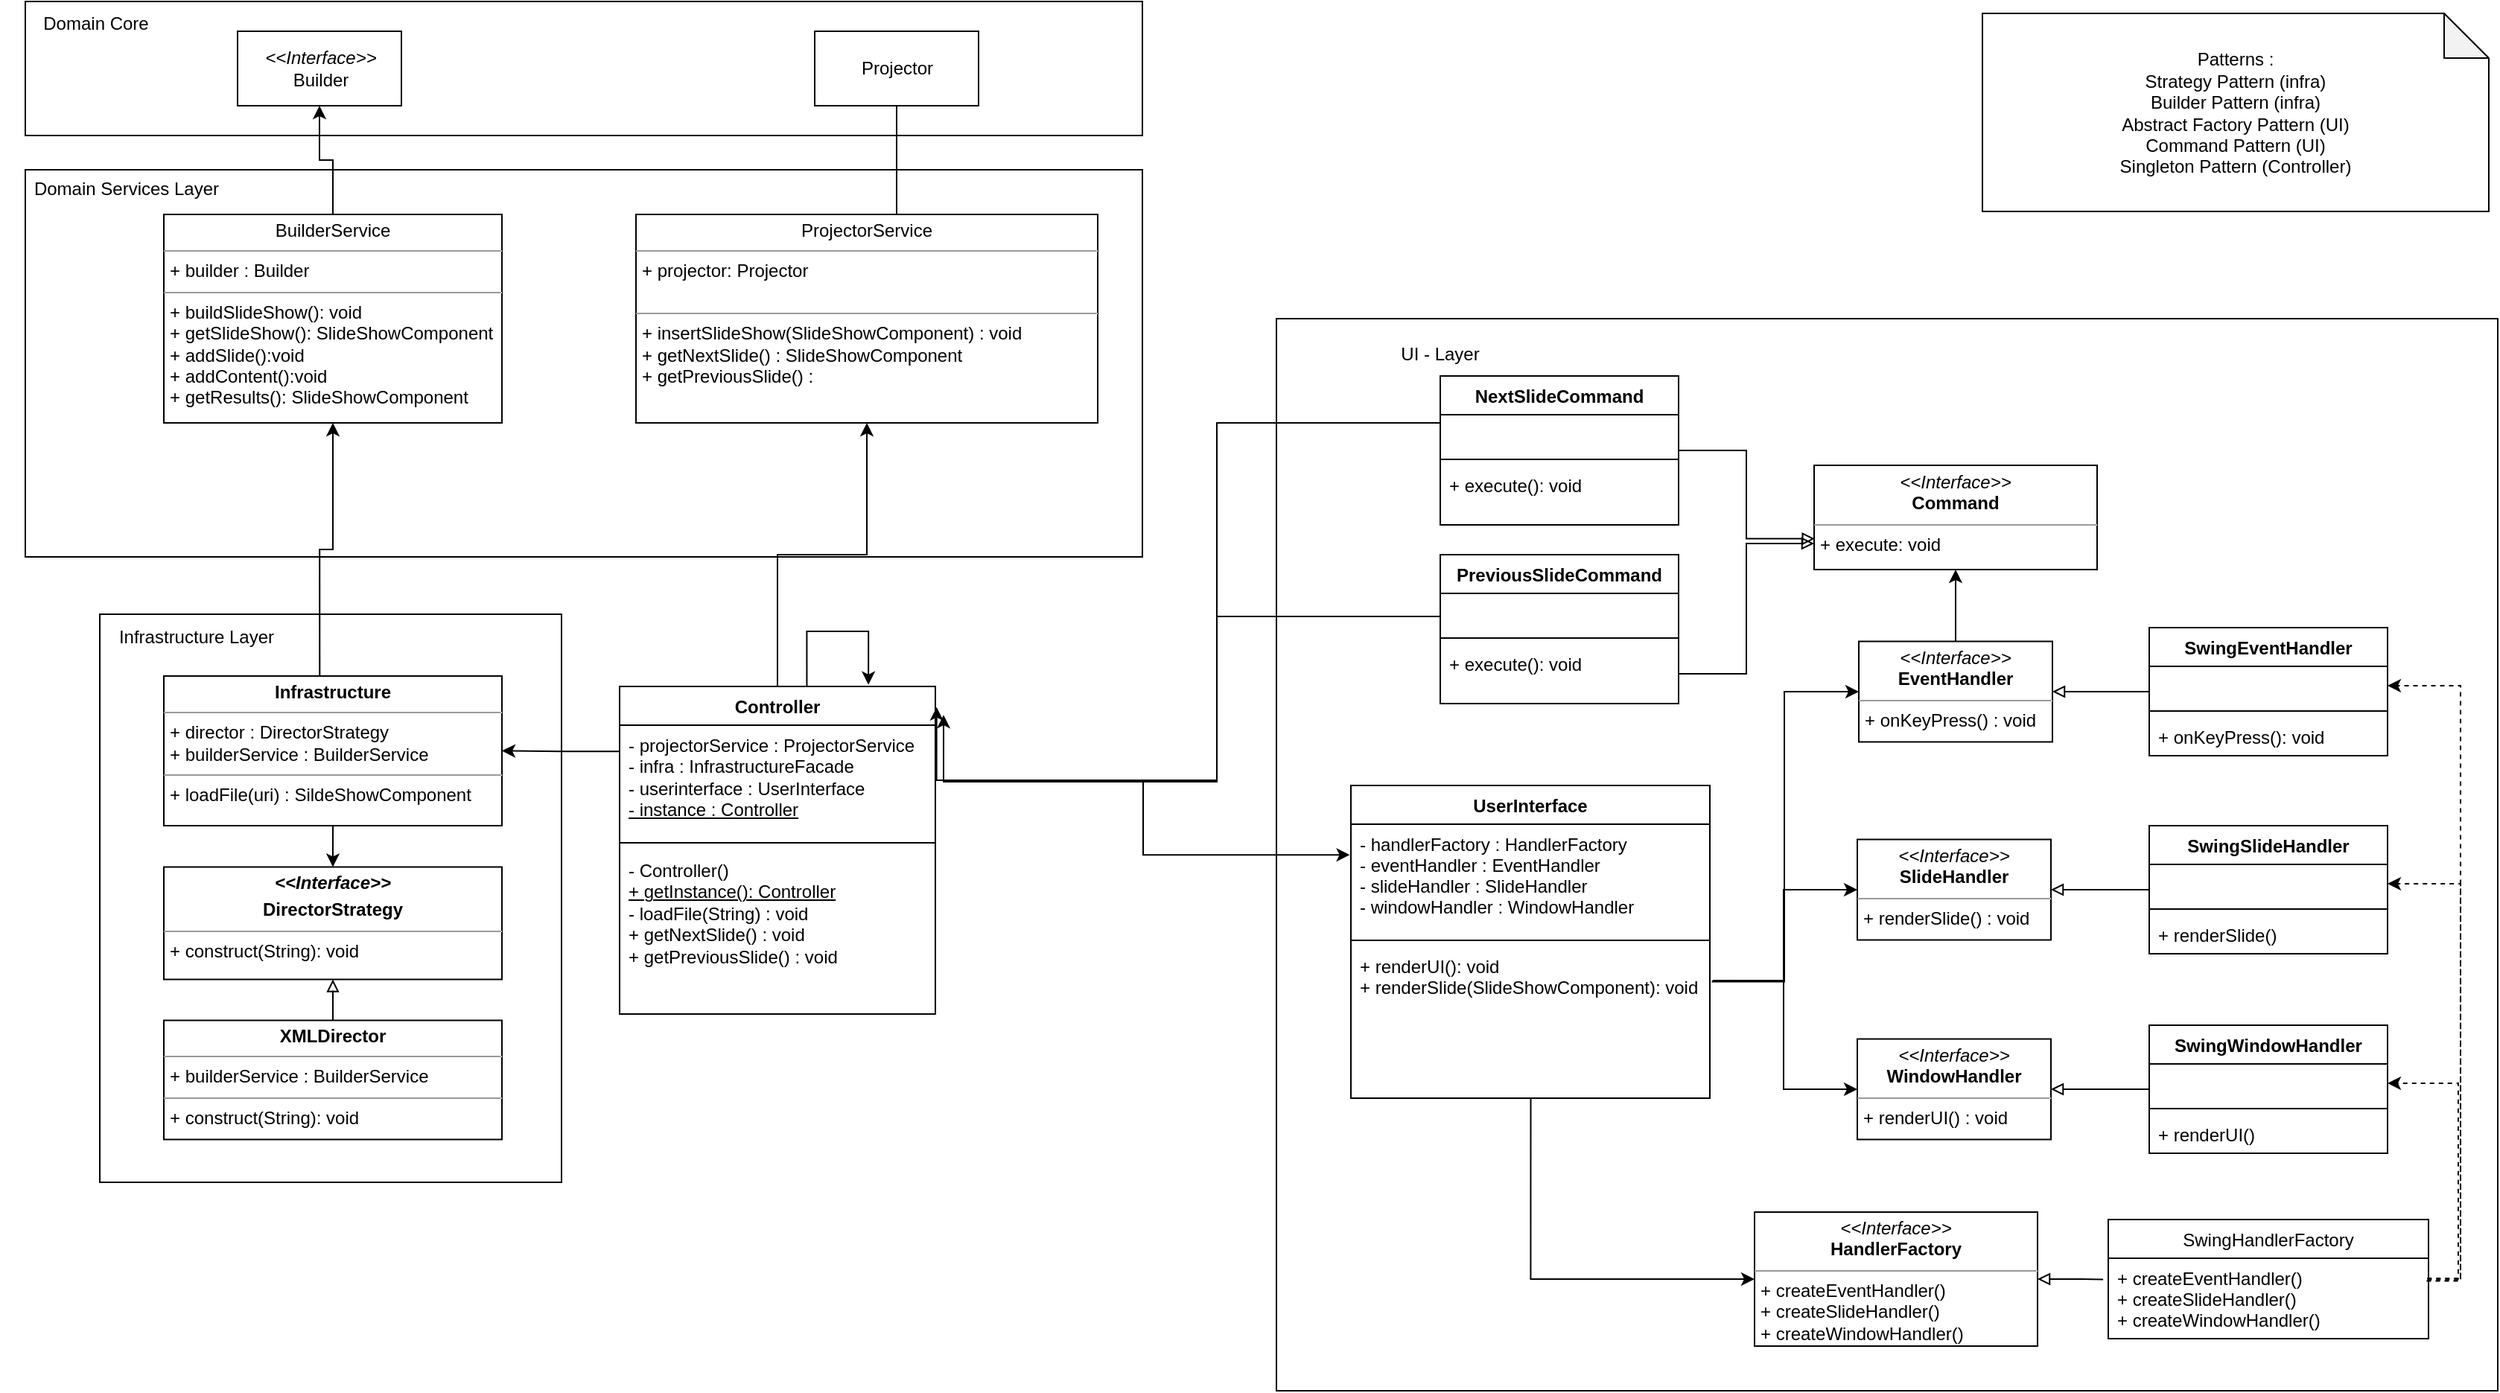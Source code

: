 <mxfile version="20.4.0" type="device"><diagram id="mF3JP67GUEm6fDHGaowB" name="Page-1"><mxGraphModel dx="1783" dy="966" grid="1" gridSize="10" guides="1" tooltips="1" connect="1" arrows="1" fold="1" page="1" pageScale="1" pageWidth="1654" pageHeight="2336" math="0" shadow="0"><root><mxCell id="0"/><mxCell id="1" parent="0"/><mxCell id="5RUUczxLZr58IcCoSrDL-72" value="d" style="rounded=0;whiteSpace=wrap;html=1;" parent="1" vertex="1"><mxGeometry x="1180" y="300" width="820" height="720" as="geometry"/></mxCell><mxCell id="5RUUczxLZr58IcCoSrDL-5" value="" style="rounded=0;whiteSpace=wrap;html=1;" parent="1" vertex="1"><mxGeometry x="340" y="87" width="750" height="90" as="geometry"/></mxCell><mxCell id="M1DCnOVMe1FgR4olCZar-26" value="" style="rounded=0;whiteSpace=wrap;html=1;" parent="1" vertex="1"><mxGeometry x="340" y="200" width="750" height="260" as="geometry"/></mxCell><mxCell id="M1DCnOVMe1FgR4olCZar-16" value="" style="rounded=0;whiteSpace=wrap;html=1;" parent="1" vertex="1"><mxGeometry x="390" y="498.5" width="310" height="381.5" as="geometry"/></mxCell><mxCell id="if9F0GtxYKwciyiOkwO_-5" style="edgeStyle=orthogonalEdgeStyle;rounded=0;orthogonalLoop=1;jettySize=auto;html=1;entryX=0.5;entryY=1;entryDx=0;entryDy=0;exitX=0.461;exitY=0;exitDx=0;exitDy=0;exitPerimeter=0;" parent="1" source="M1DCnOVMe1FgR4olCZar-5" target="if9F0GtxYKwciyiOkwO_-2" edge="1"><mxGeometry relative="1" as="geometry"/></mxCell><mxCell id="9nQvy59TtEnE6RO0Bse6-15" style="edgeStyle=orthogonalEdgeStyle;rounded=0;orthogonalLoop=1;jettySize=auto;html=1;entryX=0.5;entryY=1;entryDx=0;entryDy=0;startArrow=none;startFill=0;endArrow=classic;endFill=1;" edge="1" parent="1" source="M1DCnOVMe1FgR4olCZar-1" target="M1DCnOVMe1FgR4olCZar-18"><mxGeometry relative="1" as="geometry"/></mxCell><mxCell id="9nQvy59TtEnE6RO0Bse6-16" style="edgeStyle=orthogonalEdgeStyle;rounded=0;orthogonalLoop=1;jettySize=auto;html=1;startArrow=none;startFill=0;endArrow=classic;endFill=1;exitX=0;exitY=0.238;exitDx=0;exitDy=0;exitPerimeter=0;" edge="1" parent="1" source="M1DCnOVMe1FgR4olCZar-2" target="M1DCnOVMe1FgR4olCZar-5"><mxGeometry relative="1" as="geometry"/></mxCell><mxCell id="M1DCnOVMe1FgR4olCZar-1" value="Controller" style="swimlane;fontStyle=1;align=center;verticalAlign=top;childLayout=stackLayout;horizontal=1;startSize=26;horizontalStack=0;resizeParent=1;resizeParentMax=0;resizeLast=0;collapsible=1;marginBottom=0;" parent="1" vertex="1"><mxGeometry x="739" y="547" width="212" height="220" as="geometry"/></mxCell><mxCell id="M1DCnOVMe1FgR4olCZar-2" value="- projectorService : ProjectorService&lt;br&gt;- infra : InfrastructureFacade&lt;br&gt;- userinterface : UserInterface&lt;br&gt;&lt;u&gt;- instance : Controller&lt;/u&gt;" style="text;strokeColor=none;fillColor=none;align=left;verticalAlign=top;spacingLeft=4;spacingRight=4;overflow=hidden;rotatable=0;points=[[0,0.5],[1,0.5]];portConstraint=eastwest;fontStyle=0;html=1;" parent="M1DCnOVMe1FgR4olCZar-1" vertex="1"><mxGeometry y="26" width="212" height="74" as="geometry"/></mxCell><mxCell id="M1DCnOVMe1FgR4olCZar-3" value="" style="line;strokeWidth=1;fillColor=none;align=left;verticalAlign=middle;spacingTop=-1;spacingLeft=3;spacingRight=3;rotatable=0;labelPosition=right;points=[];portConstraint=eastwest;strokeColor=inherit;" parent="M1DCnOVMe1FgR4olCZar-1" vertex="1"><mxGeometry y="100" width="212" height="10" as="geometry"/></mxCell><mxCell id="M1DCnOVMe1FgR4olCZar-4" value="- Controller()&lt;br&gt;&lt;u&gt;+ getInstance(): Controller&lt;/u&gt;&lt;br&gt;- loadFile(String) : void&lt;br&gt;+ getNextSlide() : void&lt;br&gt;+ getPreviousSlide() : void" style="text;strokeColor=none;fillColor=none;align=left;verticalAlign=top;spacingLeft=4;spacingRight=4;overflow=hidden;rotatable=0;points=[[0,0.5],[1,0.5]];portConstraint=eastwest;html=1;" parent="M1DCnOVMe1FgR4olCZar-1" vertex="1"><mxGeometry y="110" width="212" height="110" as="geometry"/></mxCell><mxCell id="if9F0GtxYKwciyiOkwO_-8" style="edgeStyle=orthogonalEdgeStyle;rounded=0;orthogonalLoop=1;jettySize=auto;html=1;entryX=0.5;entryY=0;entryDx=0;entryDy=0;" parent="1" source="M1DCnOVMe1FgR4olCZar-5" target="if9F0GtxYKwciyiOkwO_-6" edge="1"><mxGeometry relative="1" as="geometry"/></mxCell><mxCell id="M1DCnOVMe1FgR4olCZar-5" value="&lt;p style=&quot;margin:0px;margin-top:4px;text-align:center;&quot;&gt;&lt;b&gt;Infrastructure&lt;/b&gt;&lt;/p&gt;&lt;hr size=&quot;1&quot;&gt;&lt;p style=&quot;margin:0px;margin-left:4px;&quot;&gt;+ director : DirectorStrategy&lt;br&gt;&lt;/p&gt;&lt;p style=&quot;margin:0px;margin-left:4px;&quot;&gt;+ builderService : BuilderService&lt;br style=&quot;padding: 0px; margin: 0px;&quot;&gt;&lt;/p&gt;&lt;hr size=&quot;1&quot;&gt;&lt;p style=&quot;margin:0px;margin-left:4px;&quot;&gt;&lt;span style=&quot;background-color: initial;&quot;&gt;+ loadFile(uri) : SildeShowComponent&lt;/span&gt;&lt;/p&gt;&lt;p style=&quot;margin:0px;margin-left:4px;&quot;&gt;&lt;br&gt;&lt;/p&gt;&lt;p style=&quot;margin:0px;margin-left:4px;&quot;&gt;&lt;br&gt;&lt;/p&gt;" style="verticalAlign=top;align=left;overflow=fill;fontSize=12;fontFamily=Helvetica;html=1;" parent="1" vertex="1"><mxGeometry x="433" y="540" width="227" height="100.5" as="geometry"/></mxCell><mxCell id="M1DCnOVMe1FgR4olCZar-17" value="Infrastructure Layer" style="text;html=1;strokeColor=none;fillColor=none;align=center;verticalAlign=middle;whiteSpace=wrap;rounded=0;" parent="1" vertex="1"><mxGeometry x="370" y="498.5" width="170" height="30" as="geometry"/></mxCell><mxCell id="M1DCnOVMe1FgR4olCZar-29" style="edgeStyle=orthogonalEdgeStyle;rounded=0;orthogonalLoop=1;jettySize=auto;html=1;entryX=0.5;entryY=1;entryDx=0;entryDy=0;endArrow=classic;endFill=1;exitX=0.5;exitY=0;exitDx=0;exitDy=0;" parent="1" source="M1DCnOVMe1FgR4olCZar-18" target="M1DCnOVMe1FgR4olCZar-28" edge="1"><mxGeometry relative="1" as="geometry"><Array as="points"><mxPoint x="925" y="140"/><mxPoint x="925" y="140"/></Array></mxGeometry></mxCell><mxCell id="M1DCnOVMe1FgR4olCZar-18" value="&lt;p style=&quot;margin:0px;margin-top:4px;text-align:center;&quot;&gt;ProjectorService&lt;/p&gt;&lt;hr size=&quot;1&quot;&gt;&lt;p style=&quot;margin:0px;margin-left:4px;&quot;&gt;+ projector: Projector&lt;/p&gt;&lt;p style=&quot;margin:0px;margin-left:4px;&quot;&gt;&lt;br&gt;&lt;/p&gt;&lt;hr size=&quot;1&quot;&gt;&lt;p style=&quot;margin:0px;margin-left:4px;&quot;&gt;+ insertSlideShow(SlideShowComponent) : void&lt;/p&gt;&lt;p style=&quot;margin:0px;margin-left:4px;&quot;&gt;+ getNextSlide() : SlideShowComponent&lt;/p&gt;&lt;p style=&quot;margin:0px;margin-left:4px;&quot;&gt;+ getPreviousSlide() :&amp;nbsp;&lt;/p&gt;" style="verticalAlign=top;align=left;overflow=fill;fontSize=12;fontFamily=Helvetica;html=1;" parent="1" vertex="1"><mxGeometry x="750" y="230" width="310" height="140" as="geometry"/></mxCell><mxCell id="M1DCnOVMe1FgR4olCZar-27" value="Domain Services Layer" style="text;html=1;strokeColor=none;fillColor=none;align=center;verticalAlign=middle;whiteSpace=wrap;rounded=0;" parent="1" vertex="1"><mxGeometry x="323" y="198" width="170" height="30" as="geometry"/></mxCell><mxCell id="M1DCnOVMe1FgR4olCZar-28" value="Projector" style="html=1;" parent="1" vertex="1"><mxGeometry x="870" y="107" width="110" height="50" as="geometry"/></mxCell><mxCell id="5RUUczxLZr58IcCoSrDL-1" value="&lt;i&gt;&amp;lt;&amp;lt;Interface&amp;gt;&amp;gt;&lt;/i&gt;&lt;br&gt;Builder" style="html=1;" parent="1" vertex="1"><mxGeometry x="482.5" y="107" width="110" height="50" as="geometry"/></mxCell><mxCell id="5RUUczxLZr58IcCoSrDL-6" value="Domain Core" style="text;html=1;strokeColor=none;fillColor=none;align=center;verticalAlign=middle;whiteSpace=wrap;rounded=0;" parent="1" vertex="1"><mxGeometry x="340" y="87" width="95" height="30" as="geometry"/></mxCell><mxCell id="5RUUczxLZr58IcCoSrDL-61" style="edgeStyle=orthogonalEdgeStyle;rounded=0;orthogonalLoop=1;jettySize=auto;html=1;entryX=0;entryY=0.5;entryDx=0;entryDy=0;startArrow=none;startFill=0;endArrow=classic;endFill=1;exitX=1.008;exitY=0.226;exitDx=0;exitDy=0;exitPerimeter=0;" parent="1" source="5RUUczxLZr58IcCoSrDL-10" target="9nQvy59TtEnE6RO0Bse6-22" edge="1"><mxGeometry relative="1" as="geometry"><mxPoint x="1580" y="683.5" as="targetPoint"/></mxGeometry></mxCell><mxCell id="5RUUczxLZr58IcCoSrDL-62" style="edgeStyle=orthogonalEdgeStyle;rounded=0;orthogonalLoop=1;jettySize=auto;html=1;startArrow=none;startFill=0;endArrow=classic;endFill=1;exitX=1.008;exitY=0.226;exitDx=0;exitDy=0;exitPerimeter=0;entryX=0;entryY=0.5;entryDx=0;entryDy=0;" parent="1" source="5RUUczxLZr58IcCoSrDL-10" target="9nQvy59TtEnE6RO0Bse6-21" edge="1"><mxGeometry relative="1" as="geometry"><mxPoint x="1570" y="820" as="targetPoint"/></mxGeometry></mxCell><mxCell id="9nQvy59TtEnE6RO0Bse6-14" style="edgeStyle=orthogonalEdgeStyle;rounded=0;orthogonalLoop=1;jettySize=auto;html=1;entryX=0;entryY=0.5;entryDx=0;entryDy=0;exitX=0.501;exitY=1;exitDx=0;exitDy=0;exitPerimeter=0;" edge="1" parent="1" source="5RUUczxLZr58IcCoSrDL-10" target="9nQvy59TtEnE6RO0Bse6-3"><mxGeometry relative="1" as="geometry"/></mxCell><mxCell id="5RUUczxLZr58IcCoSrDL-7" value="UserInterface" style="swimlane;fontStyle=1;align=center;verticalAlign=top;childLayout=stackLayout;horizontal=1;startSize=26;horizontalStack=0;resizeParent=1;resizeParentMax=0;resizeLast=0;collapsible=1;marginBottom=0;" parent="1" vertex="1"><mxGeometry x="1230" y="613.5" width="241" height="210" as="geometry"/></mxCell><mxCell id="5RUUczxLZr58IcCoSrDL-8" value="- handlerFactory : HandlerFactory&#10;- eventHandler : EventHandler&#10;- slideHandler : SlideHandler&#10;- windowHandler : WindowHandler" style="text;strokeColor=none;fillColor=none;align=left;verticalAlign=top;spacingLeft=4;spacingRight=4;overflow=hidden;rotatable=0;points=[[0,0.5],[1,0.5]];portConstraint=eastwest;" parent="5RUUczxLZr58IcCoSrDL-7" vertex="1"><mxGeometry y="26" width="241" height="74" as="geometry"/></mxCell><mxCell id="5RUUczxLZr58IcCoSrDL-9" value="" style="line;strokeWidth=1;fillColor=none;align=left;verticalAlign=middle;spacingTop=-1;spacingLeft=3;spacingRight=3;rotatable=0;labelPosition=right;points=[];portConstraint=eastwest;strokeColor=inherit;" parent="5RUUczxLZr58IcCoSrDL-7" vertex="1"><mxGeometry y="100" width="241" height="8" as="geometry"/></mxCell><mxCell id="5RUUczxLZr58IcCoSrDL-10" value="+ renderUI(): void&#10;+ renderSlide(SlideShowComponent): void" style="text;strokeColor=none;fillColor=none;align=left;verticalAlign=top;spacingLeft=4;spacingRight=4;overflow=hidden;rotatable=0;points=[[0,0.5],[1,0.5]];portConstraint=eastwest;" parent="5RUUczxLZr58IcCoSrDL-7" vertex="1"><mxGeometry y="108" width="241" height="102" as="geometry"/></mxCell><mxCell id="5RUUczxLZr58IcCoSrDL-21" style="edgeStyle=orthogonalEdgeStyle;rounded=0;orthogonalLoop=1;jettySize=auto;html=1;entryX=0.5;entryY=1;entryDx=0;entryDy=0;endArrow=classic;endFill=1;exitX=0.5;exitY=0;exitDx=0;exitDy=0;" parent="1" source="9nQvy59TtEnE6RO0Bse6-23" target="5RUUczxLZr58IcCoSrDL-20" edge="1"><mxGeometry relative="1" as="geometry"><mxPoint x="1635" y="525.5" as="sourcePoint"/></mxGeometry></mxCell><mxCell id="5RUUczxLZr58IcCoSrDL-51" style="edgeStyle=orthogonalEdgeStyle;rounded=0;orthogonalLoop=1;jettySize=auto;html=1;entryX=1;entryY=0.5;entryDx=0;entryDy=0;startArrow=none;startFill=0;endArrow=block;endFill=0;" parent="1" source="5RUUczxLZr58IcCoSrDL-15" target="9nQvy59TtEnE6RO0Bse6-23" edge="1"><mxGeometry relative="1" as="geometry"><mxPoint x="1690" y="550.5" as="targetPoint"/></mxGeometry></mxCell><mxCell id="5RUUczxLZr58IcCoSrDL-15" value="SwingEventHandler" style="swimlane;fontStyle=1;align=center;verticalAlign=top;childLayout=stackLayout;horizontal=1;startSize=26;horizontalStack=0;resizeParent=1;resizeParentMax=0;resizeLast=0;collapsible=1;marginBottom=0;" parent="1" vertex="1"><mxGeometry x="1766" y="507.5" width="160" height="86" as="geometry"/></mxCell><mxCell id="5RUUczxLZr58IcCoSrDL-16" value=" " style="text;strokeColor=none;fillColor=none;align=left;verticalAlign=top;spacingLeft=4;spacingRight=4;overflow=hidden;rotatable=0;points=[[0,0.5],[1,0.5]];portConstraint=eastwest;" parent="5RUUczxLZr58IcCoSrDL-15" vertex="1"><mxGeometry y="26" width="160" height="26" as="geometry"/></mxCell><mxCell id="5RUUczxLZr58IcCoSrDL-17" value="" style="line;strokeWidth=1;fillColor=none;align=left;verticalAlign=middle;spacingTop=-1;spacingLeft=3;spacingRight=3;rotatable=0;labelPosition=right;points=[];portConstraint=eastwest;strokeColor=inherit;" parent="5RUUczxLZr58IcCoSrDL-15" vertex="1"><mxGeometry y="52" width="160" height="8" as="geometry"/></mxCell><mxCell id="5RUUczxLZr58IcCoSrDL-18" value="+ onKeyPress(): void" style="text;strokeColor=none;fillColor=none;align=left;verticalAlign=top;spacingLeft=4;spacingRight=4;overflow=hidden;rotatable=0;points=[[0,0.5],[1,0.5]];portConstraint=eastwest;" parent="5RUUczxLZr58IcCoSrDL-15" vertex="1"><mxGeometry y="60" width="160" height="26" as="geometry"/></mxCell><mxCell id="5RUUczxLZr58IcCoSrDL-20" value="&lt;p style=&quot;margin:0px;margin-top:4px;text-align:center;&quot;&gt;&lt;i&gt;&amp;lt;&amp;lt;Interface&amp;gt;&amp;gt;&lt;/i&gt;&lt;br&gt;&lt;b&gt;Command&lt;/b&gt;&lt;/p&gt;&lt;hr size=&quot;1&quot;&gt;&lt;p style=&quot;margin:0px;margin-left:4px;&quot;&gt;&lt;/p&gt;&lt;p style=&quot;margin:0px;margin-left:4px;&quot;&gt;+ execute: void&lt;/p&gt;" style="verticalAlign=top;align=left;overflow=fill;fontSize=12;fontFamily=Helvetica;html=1;" parent="1" vertex="1"><mxGeometry x="1541" y="398.5" width="190" height="70" as="geometry"/></mxCell><mxCell id="5RUUczxLZr58IcCoSrDL-26" style="edgeStyle=orthogonalEdgeStyle;rounded=0;orthogonalLoop=1;jettySize=auto;html=1;entryX=0.002;entryY=0.704;entryDx=0;entryDy=0;entryPerimeter=0;endArrow=block;endFill=0;" parent="1" source="5RUUczxLZr58IcCoSrDL-22" target="5RUUczxLZr58IcCoSrDL-20" edge="1"><mxGeometry relative="1" as="geometry"/></mxCell><mxCell id="5RUUczxLZr58IcCoSrDL-71" style="edgeStyle=orthogonalEdgeStyle;rounded=0;orthogonalLoop=1;jettySize=auto;html=1;startArrow=none;startFill=0;endArrow=classic;endFill=1;entryX=1.004;entryY=0.063;entryDx=0;entryDy=0;entryPerimeter=0;exitX=0;exitY=0.5;exitDx=0;exitDy=0;" parent="1" source="5RUUczxLZr58IcCoSrDL-23" target="M1DCnOVMe1FgR4olCZar-1" edge="1"><mxGeometry relative="1" as="geometry"><mxPoint x="1060" y="540" as="targetPoint"/><Array as="points"><mxPoint x="1290" y="370"/><mxPoint x="1140" y="370"/><mxPoint x="1140" y="610"/></Array></mxGeometry></mxCell><mxCell id="5RUUczxLZr58IcCoSrDL-22" value="NextSlideCommand" style="swimlane;fontStyle=1;align=center;verticalAlign=top;childLayout=stackLayout;horizontal=1;startSize=26;horizontalStack=0;resizeParent=1;resizeParentMax=0;resizeLast=0;collapsible=1;marginBottom=0;" parent="1" vertex="1"><mxGeometry x="1290" y="338.5" width="160" height="100" as="geometry"/></mxCell><mxCell id="5RUUczxLZr58IcCoSrDL-23" value=" " style="text;strokeColor=none;fillColor=none;align=left;verticalAlign=top;spacingLeft=4;spacingRight=4;overflow=hidden;rotatable=0;points=[[0,0.5],[1,0.5]];portConstraint=eastwest;" parent="5RUUczxLZr58IcCoSrDL-22" vertex="1"><mxGeometry y="26" width="160" height="26" as="geometry"/></mxCell><mxCell id="5RUUczxLZr58IcCoSrDL-24" value="" style="line;strokeWidth=1;fillColor=none;align=left;verticalAlign=middle;spacingTop=-1;spacingLeft=3;spacingRight=3;rotatable=0;labelPosition=right;points=[];portConstraint=eastwest;strokeColor=inherit;" parent="5RUUczxLZr58IcCoSrDL-22" vertex="1"><mxGeometry y="52" width="160" height="8" as="geometry"/></mxCell><mxCell id="5RUUczxLZr58IcCoSrDL-25" value="+ execute(): void" style="text;strokeColor=none;fillColor=none;align=left;verticalAlign=top;spacingLeft=4;spacingRight=4;overflow=hidden;rotatable=0;points=[[0,0.5],[1,0.5]];portConstraint=eastwest;" parent="5RUUczxLZr58IcCoSrDL-22" vertex="1"><mxGeometry y="60" width="160" height="40" as="geometry"/></mxCell><mxCell id="5RUUczxLZr58IcCoSrDL-34" style="edgeStyle=orthogonalEdgeStyle;rounded=0;orthogonalLoop=1;jettySize=auto;html=1;entryX=-0.003;entryY=0.278;entryDx=0;entryDy=0;entryPerimeter=0;startArrow=none;startFill=0;endArrow=classic;endFill=1;" parent="1" source="M1DCnOVMe1FgR4olCZar-2" target="5RUUczxLZr58IcCoSrDL-8" edge="1"><mxGeometry relative="1" as="geometry"/></mxCell><mxCell id="5RUUczxLZr58IcCoSrDL-54" style="edgeStyle=orthogonalEdgeStyle;rounded=0;orthogonalLoop=1;jettySize=auto;html=1;startArrow=none;startFill=0;endArrow=block;endFill=0;entryX=1;entryY=0.5;entryDx=0;entryDy=0;" parent="1" source="5RUUczxLZr58IcCoSrDL-35" target="9nQvy59TtEnE6RO0Bse6-22" edge="1"><mxGeometry relative="1" as="geometry"><mxPoint x="1690" y="683.5" as="targetPoint"/></mxGeometry></mxCell><mxCell id="5RUUczxLZr58IcCoSrDL-35" value="SwingSlideHandler" style="swimlane;fontStyle=1;align=center;verticalAlign=top;childLayout=stackLayout;horizontal=1;startSize=26;horizontalStack=0;resizeParent=1;resizeParentMax=0;resizeLast=0;collapsible=1;marginBottom=0;" parent="1" vertex="1"><mxGeometry x="1766" y="640.5" width="160" height="86" as="geometry"/></mxCell><mxCell id="5RUUczxLZr58IcCoSrDL-36" value=" " style="text;strokeColor=none;fillColor=none;align=left;verticalAlign=top;spacingLeft=4;spacingRight=4;overflow=hidden;rotatable=0;points=[[0,0.5],[1,0.5]];portConstraint=eastwest;" parent="5RUUczxLZr58IcCoSrDL-35" vertex="1"><mxGeometry y="26" width="160" height="26" as="geometry"/></mxCell><mxCell id="5RUUczxLZr58IcCoSrDL-37" value="" style="line;strokeWidth=1;fillColor=none;align=left;verticalAlign=middle;spacingTop=-1;spacingLeft=3;spacingRight=3;rotatable=0;labelPosition=right;points=[];portConstraint=eastwest;strokeColor=inherit;" parent="5RUUczxLZr58IcCoSrDL-35" vertex="1"><mxGeometry y="52" width="160" height="8" as="geometry"/></mxCell><mxCell id="5RUUczxLZr58IcCoSrDL-38" value="+ renderSlide()" style="text;strokeColor=none;fillColor=none;align=left;verticalAlign=top;spacingLeft=4;spacingRight=4;overflow=hidden;rotatable=0;points=[[0,0.5],[1,0.5]];portConstraint=eastwest;" parent="5RUUczxLZr58IcCoSrDL-35" vertex="1"><mxGeometry y="60" width="160" height="26" as="geometry"/></mxCell><mxCell id="5RUUczxLZr58IcCoSrDL-52" style="edgeStyle=orthogonalEdgeStyle;rounded=0;orthogonalLoop=1;jettySize=auto;html=1;entryX=0;entryY=0.5;entryDx=0;entryDy=0;startArrow=none;startFill=0;endArrow=classic;endFill=1;exitX=1.005;exitY=0.233;exitDx=0;exitDy=0;exitPerimeter=0;" parent="1" source="5RUUczxLZr58IcCoSrDL-10" target="9nQvy59TtEnE6RO0Bse6-23" edge="1"><mxGeometry relative="1" as="geometry"><mxPoint x="1580" y="550.5" as="targetPoint"/></mxGeometry></mxCell><mxCell id="5RUUczxLZr58IcCoSrDL-55" style="edgeStyle=orthogonalEdgeStyle;rounded=0;orthogonalLoop=1;jettySize=auto;html=1;startArrow=none;startFill=0;endArrow=block;endFill=0;entryX=1;entryY=0.5;entryDx=0;entryDy=0;" parent="1" source="5RUUczxLZr58IcCoSrDL-56" target="9nQvy59TtEnE6RO0Bse6-21" edge="1"><mxGeometry relative="1" as="geometry"><mxPoint x="1690" y="817.5" as="targetPoint"/></mxGeometry></mxCell><mxCell id="5RUUczxLZr58IcCoSrDL-56" value="SwingWindowHandler" style="swimlane;fontStyle=1;align=center;verticalAlign=top;childLayout=stackLayout;horizontal=1;startSize=26;horizontalStack=0;resizeParent=1;resizeParentMax=0;resizeLast=0;collapsible=1;marginBottom=0;" parent="1" vertex="1"><mxGeometry x="1766" y="774.5" width="160" height="86" as="geometry"/></mxCell><mxCell id="5RUUczxLZr58IcCoSrDL-57" value=" " style="text;strokeColor=none;fillColor=none;align=left;verticalAlign=top;spacingLeft=4;spacingRight=4;overflow=hidden;rotatable=0;points=[[0,0.5],[1,0.5]];portConstraint=eastwest;" parent="5RUUczxLZr58IcCoSrDL-56" vertex="1"><mxGeometry y="26" width="160" height="26" as="geometry"/></mxCell><mxCell id="5RUUczxLZr58IcCoSrDL-58" value="" style="line;strokeWidth=1;fillColor=none;align=left;verticalAlign=middle;spacingTop=-1;spacingLeft=3;spacingRight=3;rotatable=0;labelPosition=right;points=[];portConstraint=eastwest;strokeColor=inherit;" parent="5RUUczxLZr58IcCoSrDL-56" vertex="1"><mxGeometry y="52" width="160" height="8" as="geometry"/></mxCell><mxCell id="5RUUczxLZr58IcCoSrDL-59" value="+ renderUI()" style="text;strokeColor=none;fillColor=none;align=left;verticalAlign=top;spacingLeft=4;spacingRight=4;overflow=hidden;rotatable=0;points=[[0,0.5],[1,0.5]];portConstraint=eastwest;" parent="5RUUczxLZr58IcCoSrDL-56" vertex="1"><mxGeometry y="60" width="160" height="26" as="geometry"/></mxCell><mxCell id="5RUUczxLZr58IcCoSrDL-70" style="edgeStyle=orthogonalEdgeStyle;rounded=0;orthogonalLoop=1;jettySize=auto;html=1;entryX=1.026;entryY=-0.093;entryDx=0;entryDy=0;entryPerimeter=0;startArrow=none;startFill=0;endArrow=classic;endFill=1;" parent="1" source="5RUUczxLZr58IcCoSrDL-65" target="M1DCnOVMe1FgR4olCZar-2" edge="1"><mxGeometry relative="1" as="geometry"><Array as="points"><mxPoint x="1140" y="500"/><mxPoint x="1140" y="611"/></Array></mxGeometry></mxCell><mxCell id="5RUUczxLZr58IcCoSrDL-65" value="PreviousSlideCommand" style="swimlane;fontStyle=1;align=center;verticalAlign=top;childLayout=stackLayout;horizontal=1;startSize=26;horizontalStack=0;resizeParent=1;resizeParentMax=0;resizeLast=0;collapsible=1;marginBottom=0;" parent="1" vertex="1"><mxGeometry x="1290" y="458.5" width="160" height="100" as="geometry"/></mxCell><mxCell id="5RUUczxLZr58IcCoSrDL-66" value=" " style="text;strokeColor=none;fillColor=none;align=left;verticalAlign=top;spacingLeft=4;spacingRight=4;overflow=hidden;rotatable=0;points=[[0,0.5],[1,0.5]];portConstraint=eastwest;" parent="5RUUczxLZr58IcCoSrDL-65" vertex="1"><mxGeometry y="26" width="160" height="26" as="geometry"/></mxCell><mxCell id="5RUUczxLZr58IcCoSrDL-67" value="" style="line;strokeWidth=1;fillColor=none;align=left;verticalAlign=middle;spacingTop=-1;spacingLeft=3;spacingRight=3;rotatable=0;labelPosition=right;points=[];portConstraint=eastwest;strokeColor=inherit;" parent="5RUUczxLZr58IcCoSrDL-65" vertex="1"><mxGeometry y="52" width="160" height="8" as="geometry"/></mxCell><mxCell id="5RUUczxLZr58IcCoSrDL-68" value="+ execute(): void" style="text;strokeColor=none;fillColor=none;align=left;verticalAlign=top;spacingLeft=4;spacingRight=4;overflow=hidden;rotatable=0;points=[[0,0.5],[1,0.5]];portConstraint=eastwest;" parent="5RUUczxLZr58IcCoSrDL-65" vertex="1"><mxGeometry y="60" width="160" height="40" as="geometry"/></mxCell><mxCell id="5RUUczxLZr58IcCoSrDL-69" style="edgeStyle=orthogonalEdgeStyle;rounded=0;orthogonalLoop=1;jettySize=auto;html=1;entryX=0;entryY=0.75;entryDx=0;entryDy=0;startArrow=none;startFill=0;endArrow=block;endFill=0;" parent="1" source="5RUUczxLZr58IcCoSrDL-68" target="5RUUczxLZr58IcCoSrDL-20" edge="1"><mxGeometry relative="1" as="geometry"/></mxCell><mxCell id="5RUUczxLZr58IcCoSrDL-73" value="UI - Layer" style="text;html=1;strokeColor=none;fillColor=none;align=center;verticalAlign=middle;whiteSpace=wrap;rounded=0;" parent="1" vertex="1"><mxGeometry x="1260" y="308.5" width="60" height="30" as="geometry"/></mxCell><mxCell id="if9F0GtxYKwciyiOkwO_-3" style="edgeStyle=orthogonalEdgeStyle;rounded=0;orthogonalLoop=1;jettySize=auto;html=1;" parent="1" source="if9F0GtxYKwciyiOkwO_-2" target="5RUUczxLZr58IcCoSrDL-1" edge="1"><mxGeometry relative="1" as="geometry"/></mxCell><mxCell id="if9F0GtxYKwciyiOkwO_-2" value="&lt;p style=&quot;margin:0px;margin-top:4px;text-align:center;&quot;&gt;BuilderService&lt;/p&gt;&lt;hr size=&quot;1&quot;&gt;&lt;p style=&quot;margin:0px;margin-left:4px;&quot;&gt;+ builder : Builder&lt;/p&gt;&lt;hr size=&quot;1&quot;&gt;&lt;p style=&quot;margin:0px;margin-left:4px;&quot;&gt;&lt;span style=&quot;background-color: initial;&quot;&gt;+ buildSlideShow(): void&lt;/span&gt;&lt;br&gt;&lt;/p&gt;&lt;p style=&quot;margin: 0px 0px 0px 4px;&quot;&gt;+ getSlideShow(): SlideShowComponent&lt;br&gt;&lt;/p&gt;&lt;p style=&quot;margin: 0px 0px 0px 4px;&quot;&gt;&lt;span style=&quot;background-color: initial;&quot;&gt;+ addSlide():void&lt;/span&gt;&lt;br&gt;&lt;/p&gt;&lt;p style=&quot;margin: 0px 0px 0px 4px;&quot;&gt;&lt;span style=&quot;background-color: initial;&quot;&gt;+ addContent():void&lt;/span&gt;&lt;/p&gt;&lt;p style=&quot;margin:0px;margin-left:4px;&quot;&gt;&lt;span style=&quot;background-color: initial;&quot;&gt;+ getResults(): SlideShowComponent&lt;/span&gt;&lt;br&gt;&lt;/p&gt;" style="verticalAlign=top;align=left;overflow=fill;fontSize=12;fontFamily=Helvetica;html=1;" parent="1" vertex="1"><mxGeometry x="433" y="230" width="227" height="140" as="geometry"/></mxCell><mxCell id="if9F0GtxYKwciyiOkwO_-6" value="&lt;p style=&quot;margin:0px;margin-top:4px;text-align:center;&quot;&gt;&lt;b&gt;&lt;i&gt;&amp;lt;&amp;lt;Interface&amp;gt;&amp;gt;&lt;/i&gt;&lt;/b&gt;&lt;/p&gt;&lt;p style=&quot;margin:0px;margin-top:4px;text-align:center;&quot;&gt;&lt;b&gt;DirectorStrategy&lt;/b&gt;&lt;/p&gt;&lt;hr size=&quot;1&quot;&gt;&lt;p style=&quot;margin:0px;margin-left:4px;&quot;&gt;&lt;/p&gt;&lt;p style=&quot;margin:0px;margin-left:4px;&quot;&gt;&lt;span style=&quot;background-color: initial;&quot;&gt;+ construct(String): void&lt;/span&gt;&lt;/p&gt;" style="verticalAlign=top;align=left;overflow=fill;fontSize=12;fontFamily=Helvetica;html=1;" parent="1" vertex="1"><mxGeometry x="433" y="668.25" width="227" height="75.5" as="geometry"/></mxCell><mxCell id="if9F0GtxYKwciyiOkwO_-12" style="edgeStyle=orthogonalEdgeStyle;rounded=0;orthogonalLoop=1;jettySize=auto;html=1;entryX=0.5;entryY=1;entryDx=0;entryDy=0;endArrow=block;endFill=0;" parent="1" source="if9F0GtxYKwciyiOkwO_-11" target="if9F0GtxYKwciyiOkwO_-6" edge="1"><mxGeometry relative="1" as="geometry"/></mxCell><mxCell id="if9F0GtxYKwciyiOkwO_-11" value="&lt;p style=&quot;margin:0px;margin-top:4px;text-align:center;&quot;&gt;&lt;b style=&quot;background-color: initial;&quot;&gt;XMLDirector&lt;/b&gt;&lt;br&gt;&lt;/p&gt;&lt;hr size=&quot;1&quot;&gt;&lt;p style=&quot;margin:0px;margin-left:4px;&quot;&gt;+ builderService : BuilderService&lt;/p&gt;&lt;hr size=&quot;1&quot;&gt;&lt;p style=&quot;margin:0px;margin-left:4px;&quot;&gt;&lt;span style=&quot;background-color: initial;&quot;&gt;+ construct(String): void&amp;nbsp;&lt;br&gt;&lt;/span&gt;&lt;/p&gt;" style="verticalAlign=top;align=left;overflow=fill;fontSize=12;fontFamily=Helvetica;html=1;" parent="1" vertex="1"><mxGeometry x="433" y="771.25" width="227" height="80" as="geometry"/></mxCell><mxCell id="9nQvy59TtEnE6RO0Bse6-8" style="edgeStyle=orthogonalEdgeStyle;rounded=0;orthogonalLoop=1;jettySize=auto;html=1;entryX=-0.016;entryY=0.263;entryDx=0;entryDy=0;entryPerimeter=0;endArrow=none;endFill=0;startArrow=block;startFill=0;" edge="1" parent="1" source="9nQvy59TtEnE6RO0Bse6-3" target="9nQvy59TtEnE6RO0Bse6-5"><mxGeometry relative="1" as="geometry"/></mxCell><mxCell id="9nQvy59TtEnE6RO0Bse6-3" value="&lt;p style=&quot;margin:0px;margin-top:4px;text-align:center;&quot;&gt;&lt;i&gt;&amp;lt;&amp;lt;Interface&amp;gt;&amp;gt;&lt;/i&gt;&lt;br&gt;&lt;b&gt;HandlerFactory&lt;/b&gt;&lt;/p&gt;&lt;hr size=&quot;1&quot;&gt;&lt;p style=&quot;margin:0px;margin-left:4px;&quot;&gt;&lt;span style=&quot;background-color: initial;&quot;&gt;+ createEventHandler()&lt;/span&gt;&lt;br&gt;&lt;/p&gt;&lt;p style=&quot;margin:0px;margin-left:4px;&quot;&gt;+ createSlideHandler()&lt;/p&gt;&lt;p style=&quot;margin:0px;margin-left:4px;&quot;&gt;+ createWindowHandler()&lt;/p&gt;" style="verticalAlign=top;align=left;overflow=fill;fontSize=12;fontFamily=Helvetica;html=1;" vertex="1" parent="1"><mxGeometry x="1501" y="900" width="190" height="90" as="geometry"/></mxCell><mxCell id="9nQvy59TtEnE6RO0Bse6-11" style="edgeStyle=orthogonalEdgeStyle;rounded=0;orthogonalLoop=1;jettySize=auto;html=1;exitX=0.996;exitY=0.25;exitDx=0;exitDy=0;exitPerimeter=0;dashed=1;" edge="1" parent="1" source="9nQvy59TtEnE6RO0Bse6-5" target="5RUUczxLZr58IcCoSrDL-57"><mxGeometry relative="1" as="geometry"/></mxCell><mxCell id="9nQvy59TtEnE6RO0Bse6-13" style="edgeStyle=orthogonalEdgeStyle;rounded=0;orthogonalLoop=1;jettySize=auto;html=1;dashed=1;entryX=1;entryY=0.5;entryDx=0;entryDy=0;exitX=0.996;exitY=0.267;exitDx=0;exitDy=0;exitPerimeter=0;" edge="1" parent="1" source="9nQvy59TtEnE6RO0Bse6-5" target="5RUUczxLZr58IcCoSrDL-16"><mxGeometry relative="1" as="geometry"><mxPoint x="1975" y="910" as="sourcePoint"/><mxPoint x="1955" y="546" as="targetPoint"/><Array as="points"><mxPoint x="1975" y="945"/><mxPoint x="1975" y="547"/></Array></mxGeometry></mxCell><mxCell id="9nQvy59TtEnE6RO0Bse6-4" value="SwingHandlerFactory" style="swimlane;fontStyle=0;childLayout=stackLayout;horizontal=1;startSize=26;fillColor=none;horizontalStack=0;resizeParent=1;resizeParentMax=0;resizeLast=0;collapsible=1;marginBottom=0;" vertex="1" parent="1"><mxGeometry x="1738.5" y="905" width="215" height="80" as="geometry"/></mxCell><mxCell id="9nQvy59TtEnE6RO0Bse6-5" value="+ createEventHandler()&#10;+ createSlideHandler()&#10;+ createWindowHandler()" style="text;strokeColor=none;fillColor=none;align=left;verticalAlign=top;spacingLeft=4;spacingRight=4;overflow=hidden;rotatable=0;points=[[0,0.5],[1,0.5]];portConstraint=eastwest;" vertex="1" parent="9nQvy59TtEnE6RO0Bse6-4"><mxGeometry y="26" width="215" height="54" as="geometry"/></mxCell><mxCell id="9nQvy59TtEnE6RO0Bse6-17" style="edgeStyle=orthogonalEdgeStyle;rounded=0;orthogonalLoop=1;jettySize=auto;html=1;entryX=1;entryY=0.5;entryDx=0;entryDy=0;startArrow=none;startFill=0;endArrow=classic;endFill=1;dashed=1;exitX=0.994;exitY=0.283;exitDx=0;exitDy=0;exitPerimeter=0;" edge="1" parent="1" source="9nQvy59TtEnE6RO0Bse6-5" target="5RUUczxLZr58IcCoSrDL-36"><mxGeometry relative="1" as="geometry"><Array as="points"><mxPoint x="1975" y="946"/><mxPoint x="1975" y="679"/></Array></mxGeometry></mxCell><mxCell id="9nQvy59TtEnE6RO0Bse6-18" value="Patterns :&lt;br&gt;Strategy Pattern (infra)&lt;br&gt;Builder Pattern (infra)&lt;br&gt;Abstract Factory Pattern (UI)&lt;br&gt;Command Pattern (UI)&lt;br&gt;Singleton Pattern (Controller)" style="shape=note;whiteSpace=wrap;html=1;backgroundOutline=1;darkOpacity=0.05;" vertex="1" parent="1"><mxGeometry x="1654" y="95" width="340" height="133" as="geometry"/></mxCell><mxCell id="9nQvy59TtEnE6RO0Bse6-20" style="edgeStyle=orthogonalEdgeStyle;rounded=0;orthogonalLoop=1;jettySize=auto;html=1;startArrow=none;startFill=0;endArrow=classic;endFill=1;exitX=0.593;exitY=0;exitDx=0;exitDy=0;exitPerimeter=0;entryX=0.788;entryY=-0.005;entryDx=0;entryDy=0;entryPerimeter=0;" edge="1" parent="1" source="M1DCnOVMe1FgR4olCZar-1" target="M1DCnOVMe1FgR4olCZar-1"><mxGeometry relative="1" as="geometry"><mxPoint x="940" y="510" as="targetPoint"/><Array as="points"><mxPoint x="865" y="510"/><mxPoint x="906" y="510"/></Array></mxGeometry></mxCell><mxCell id="9nQvy59TtEnE6RO0Bse6-21" value="&lt;p style=&quot;margin:0px;margin-top:4px;text-align:center;&quot;&gt;&lt;i&gt;&amp;lt;&amp;lt;Interface&amp;gt;&amp;gt;&lt;/i&gt;&lt;br&gt;&lt;b&gt;WindowHandler&lt;/b&gt;&lt;/p&gt;&lt;hr size=&quot;1&quot;&gt;&lt;p style=&quot;margin:0px;margin-left:4px;&quot;&gt;+ renderUI() : void&lt;/p&gt;" style="verticalAlign=top;align=left;overflow=fill;fontSize=12;fontFamily=Helvetica;html=1;" vertex="1" parent="1"><mxGeometry x="1570" y="783.75" width="130" height="67.5" as="geometry"/></mxCell><mxCell id="9nQvy59TtEnE6RO0Bse6-22" value="&lt;p style=&quot;margin:0px;margin-top:4px;text-align:center;&quot;&gt;&lt;i&gt;&amp;lt;&amp;lt;Interface&amp;gt;&amp;gt;&lt;/i&gt;&lt;br&gt;&lt;b&gt;SlideHandler&lt;/b&gt;&lt;/p&gt;&lt;hr size=&quot;1&quot;&gt;&lt;p style=&quot;margin:0px;margin-left:4px;&quot;&gt;+ renderSlide() : void&lt;/p&gt;" style="verticalAlign=top;align=left;overflow=fill;fontSize=12;fontFamily=Helvetica;html=1;" vertex="1" parent="1"><mxGeometry x="1570" y="649.75" width="130" height="67.5" as="geometry"/></mxCell><mxCell id="9nQvy59TtEnE6RO0Bse6-23" value="&lt;p style=&quot;margin:0px;margin-top:4px;text-align:center;&quot;&gt;&lt;i&gt;&amp;lt;&amp;lt;Interface&amp;gt;&amp;gt;&lt;/i&gt;&lt;br&gt;&lt;b&gt;EventHandler&lt;/b&gt;&lt;/p&gt;&lt;hr size=&quot;1&quot;&gt;&lt;p style=&quot;margin:0px;margin-left:4px;&quot;&gt;+ onKeyPress() : void&lt;/p&gt;" style="verticalAlign=top;align=left;overflow=fill;fontSize=12;fontFamily=Helvetica;html=1;" vertex="1" parent="1"><mxGeometry x="1571" y="516.75" width="130" height="67.5" as="geometry"/></mxCell></root></mxGraphModel></diagram></mxfile>